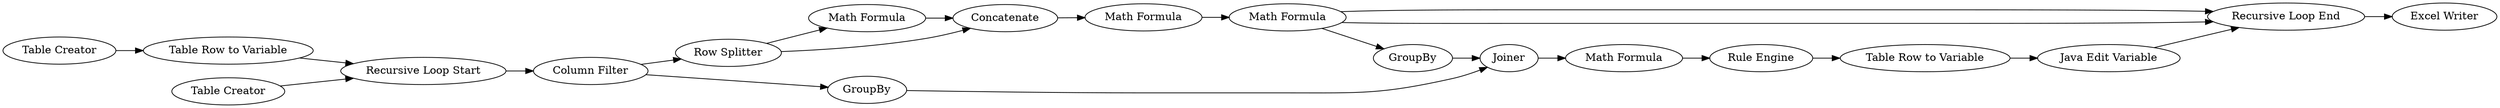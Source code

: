 digraph {
	5 [label="Math Formula"]
	6 [label="Math Formula"]
	8 [label="Table Creator"]
	10 [label="Column Filter"]
	13 [label="Table Row to Variable"]
	17 [label="Row Splitter"]
	18 [label="Math Formula"]
	19 [label=Concatenate]
	20 [label="Math Formula"]
	22 [label="Rule Engine"]
	27 [label="Table Row to Variable"]
	28 [label="Java Edit Variable"]
	29 [label="Recursive Loop Start"]
	30 [label="Recursive Loop End"]
	33 [label=Joiner]
	36 [label=GroupBy]
	37 [label=GroupBy]
	39 [label="Table Creator"]
	40 [label="Excel Writer"]
	5 -> 6
	6 -> 30
	6 -> 30
	6 -> 37
	8 -> 13
	10 -> 17
	10 -> 36
	13 -> 29
	17 -> 18
	17 -> 19
	18 -> 19
	19 -> 5
	20 -> 22
	22 -> 27
	27 -> 28
	28 -> 30
	29 -> 10
	30 -> 40
	33 -> 20
	36 -> 33
	37 -> 33
	39 -> 29
	rankdir=LR
}
